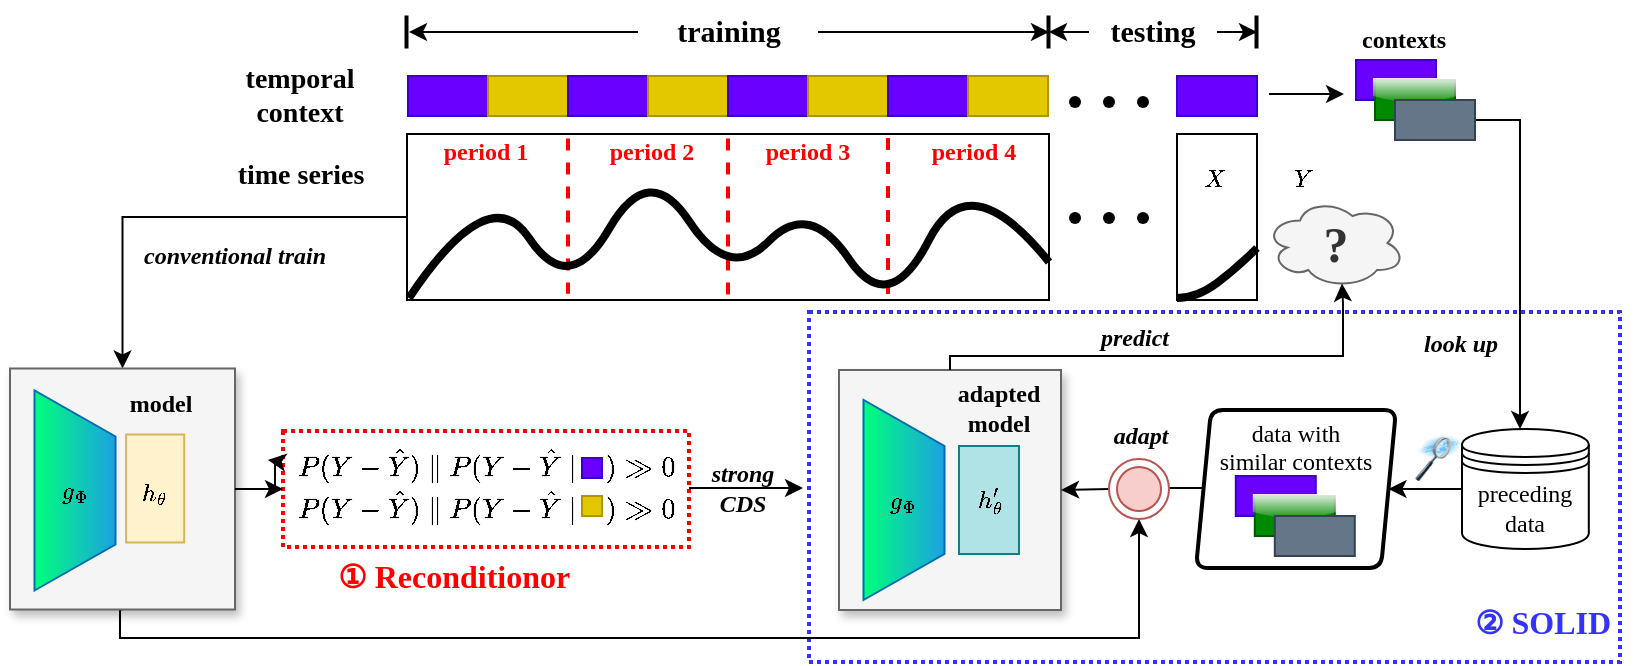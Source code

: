 <mxfile version="23.0.2" type="github">
  <diagram name="Page-1" id="RZW_M2-FfQeL8bfxa6uP">
    <mxGraphModel dx="-420" dy="267" grid="1" gridSize="10" guides="1" tooltips="1" connect="1" arrows="1" fold="1" page="1" pageScale="1" pageWidth="827" pageHeight="1169" math="1" shadow="0">
      <root>
        <mxCell id="0" />
        <mxCell id="1" parent="0" />
        <mxCell id="flcvSnggkEglXCQtLwnF-1" value="" style="rounded=0;whiteSpace=wrap;html=1;fontFamily=Georgia;fillColor=none;" vertex="1" parent="1">
          <mxGeometry x="1043.5" y="581" width="321" height="83" as="geometry" />
        </mxCell>
        <mxCell id="flcvSnggkEglXCQtLwnF-2" value="① Reconditionor" style="text;html=1;align=left;verticalAlign=middle;resizable=0;points=[];autosize=1;strokeColor=none;fillColor=none;fontFamily=Georgia;fontStyle=1;fontSize=16;fontColor=#FF0000;" vertex="1" parent="1">
          <mxGeometry x="1006.5" y="786.5" width="160" height="30" as="geometry" />
        </mxCell>
        <mxCell id="flcvSnggkEglXCQtLwnF-3" style="edgeStyle=orthogonalEdgeStyle;rounded=0;orthogonalLoop=1;jettySize=auto;html=1;" edge="1" parent="1" source="flcvSnggkEglXCQtLwnF-4">
          <mxGeometry relative="1" as="geometry">
            <mxPoint x="1241.5" y="758" as="targetPoint" />
          </mxGeometry>
        </mxCell>
        <mxCell id="flcvSnggkEglXCQtLwnF-4" value="" style="rounded=0;whiteSpace=wrap;html=1;dashed=1;fontFamily=Georgia;strokeColor=#FF0000;strokeWidth=2;dashPattern=1 1;" vertex="1" parent="1">
          <mxGeometry x="981.5" y="729.5" width="203" height="58" as="geometry" />
        </mxCell>
        <mxCell id="flcvSnggkEglXCQtLwnF-5" value="" style="rounded=0;whiteSpace=wrap;html=1;dashed=1;fontFamily=Georgia;strokeColor=#3333FF;strokeWidth=2;dashPattern=1 1;" vertex="1" parent="1">
          <mxGeometry x="1244.5" y="670" width="405.5" height="175" as="geometry" />
        </mxCell>
        <mxCell id="flcvSnggkEglXCQtLwnF-6" style="edgeStyle=orthogonalEdgeStyle;rounded=0;orthogonalLoop=1;jettySize=auto;html=1;entryX=0.5;entryY=1;entryDx=0;entryDy=0;exitX=0.5;exitY=1;exitDx=0;exitDy=0;" edge="1" parent="1" source="flcvSnggkEglXCQtLwnF-8" target="flcvSnggkEglXCQtLwnF-98">
          <mxGeometry relative="1" as="geometry">
            <Array as="points">
              <mxPoint x="900" y="819" />
              <mxPoint x="900" y="833" />
              <mxPoint x="1409" y="833" />
            </Array>
            <mxPoint x="1409.5" y="770.5" as="targetPoint" />
          </mxGeometry>
        </mxCell>
        <mxCell id="flcvSnggkEglXCQtLwnF-9" style="edgeStyle=orthogonalEdgeStyle;rounded=0;orthogonalLoop=1;jettySize=auto;html=1;" edge="1" parent="1" source="flcvSnggkEglXCQtLwnF-1" target="flcvSnggkEglXCQtLwnF-8">
          <mxGeometry relative="1" as="geometry" />
        </mxCell>
        <mxCell id="flcvSnggkEglXCQtLwnF-7" style="edgeStyle=orthogonalEdgeStyle;rounded=0;orthogonalLoop=1;jettySize=auto;html=1;entryX=0;entryY=0.5;entryDx=0;entryDy=0;" edge="1" parent="1" source="flcvSnggkEglXCQtLwnF-8">
          <mxGeometry relative="1" as="geometry">
            <mxPoint x="974" y="744" as="targetPoint" />
          </mxGeometry>
        </mxCell>
        <mxCell id="flcvSnggkEglXCQtLwnF-10" value="" style="rounded=0;whiteSpace=wrap;html=1;fontFamily=Georgia;" vertex="1" parent="1">
          <mxGeometry x="1428.5" y="581" width="40" height="83" as="geometry" />
        </mxCell>
        <mxCell id="flcvSnggkEglXCQtLwnF-11" value="" style="rounded=0;whiteSpace=wrap;html=1;fillColor=#6a00ff;strokeColor=#3700CC;fontFamily=Georgia;fontColor=#ffffff;shadow=0;glass=0;" vertex="1" parent="1">
          <mxGeometry x="1044" y="552" width="40" height="20" as="geometry" />
        </mxCell>
        <mxCell id="flcvSnggkEglXCQtLwnF-17" value="temporal context" style="text;html=1;strokeColor=none;fillColor=none;align=center;verticalAlign=middle;whiteSpace=wrap;rounded=0;fontFamily=Georgia;fontSize=14;fontStyle=1" vertex="1" parent="1">
          <mxGeometry x="960" y="547" width="60" height="30" as="geometry" />
        </mxCell>
        <mxCell id="flcvSnggkEglXCQtLwnF-18" value="" style="group;fontFamily=Georgia;shadow=0;" vertex="1" connectable="0" parent="1">
          <mxGeometry x="1367.5" y="555" width="60" height="20" as="geometry" />
        </mxCell>
        <mxCell id="flcvSnggkEglXCQtLwnF-19" value="" style="shape=waypoint;sketch=0;fillStyle=solid;size=6;pointerEvents=1;points=[];fillColor=none;resizable=0;rotatable=0;perimeter=centerPerimeter;snapToPoint=1;fontFamily=Georgia;shadow=0;" vertex="1" parent="flcvSnggkEglXCQtLwnF-18">
          <mxGeometry width="20" height="20" as="geometry" />
        </mxCell>
        <mxCell id="flcvSnggkEglXCQtLwnF-20" value="" style="shape=waypoint;sketch=0;fillStyle=solid;size=6;pointerEvents=1;points=[];fillColor=none;resizable=0;rotatable=0;perimeter=centerPerimeter;snapToPoint=1;fontFamily=Georgia;shadow=0;" vertex="1" parent="flcvSnggkEglXCQtLwnF-18">
          <mxGeometry x="17" width="20" height="20" as="geometry" />
        </mxCell>
        <mxCell id="flcvSnggkEglXCQtLwnF-21" value="" style="shape=waypoint;sketch=0;fillStyle=solid;size=6;pointerEvents=1;points=[];fillColor=none;resizable=0;rotatable=0;perimeter=centerPerimeter;snapToPoint=1;fontFamily=Georgia;shadow=0;" vertex="1" parent="flcvSnggkEglXCQtLwnF-18">
          <mxGeometry x="34" width="20" height="20" as="geometry" />
        </mxCell>
        <mxCell id="flcvSnggkEglXCQtLwnF-23" value="" style="rounded=0;whiteSpace=wrap;html=1;fillColor=#e3c800;strokeColor=#B09500;fontFamily=Georgia;fontColor=#000000;shadow=0;glass=0;" vertex="1" parent="1">
          <mxGeometry x="1084" y="552" width="40" height="20" as="geometry" />
        </mxCell>
        <mxCell id="flcvSnggkEglXCQtLwnF-24" value="" style="rounded=0;whiteSpace=wrap;html=1;fillColor=#6a00ff;strokeColor=#3700CC;fontFamily=Georgia;fontColor=#ffffff;shadow=0;glass=0;" vertex="1" parent="1">
          <mxGeometry x="1124" y="552" width="40" height="20" as="geometry" />
        </mxCell>
        <mxCell id="flcvSnggkEglXCQtLwnF-25" value="" style="rounded=0;whiteSpace=wrap;html=1;fillColor=#e3c800;strokeColor=#B09500;fontFamily=Georgia;fontColor=#000000;shadow=0;glass=0;" vertex="1" parent="1">
          <mxGeometry x="1164" y="552" width="40" height="20" as="geometry" />
        </mxCell>
        <mxCell id="flcvSnggkEglXCQtLwnF-26" value="" style="rounded=0;whiteSpace=wrap;html=1;fillColor=#6a00ff;strokeColor=#3700CC;fontFamily=Georgia;fontColor=#ffffff;shadow=0;glass=0;" vertex="1" parent="1">
          <mxGeometry x="1204" y="552" width="40" height="20" as="geometry" />
        </mxCell>
        <mxCell id="flcvSnggkEglXCQtLwnF-27" value="" style="rounded=0;whiteSpace=wrap;html=1;fillColor=#e3c800;strokeColor=#B09500;fontFamily=Georgia;fontColor=#000000;shadow=0;glass=0;" vertex="1" parent="1">
          <mxGeometry x="1244" y="552" width="40" height="20" as="geometry" />
        </mxCell>
        <mxCell id="flcvSnggkEglXCQtLwnF-28" value="" style="rounded=0;whiteSpace=wrap;html=1;fillColor=#6a00ff;strokeColor=#3700CC;fontFamily=Georgia;fontColor=#ffffff;shadow=0;glass=0;" vertex="1" parent="1">
          <mxGeometry x="1284" y="552" width="40" height="20" as="geometry" />
        </mxCell>
        <mxCell id="flcvSnggkEglXCQtLwnF-29" value="" style="rounded=0;whiteSpace=wrap;html=1;fillColor=#e3c800;strokeColor=#B09500;fontFamily=Georgia;fontColor=#000000;shadow=0;glass=0;" vertex="1" parent="1">
          <mxGeometry x="1324" y="552" width="40" height="20" as="geometry" />
        </mxCell>
        <mxCell id="flcvSnggkEglXCQtLwnF-32" value="" style="rounded=0;whiteSpace=wrap;html=1;fillColor=#6a00ff;strokeColor=#3700CC;fontFamily=Georgia;fontColor=#ffffff;shadow=0;glass=0;" vertex="1" parent="1">
          <mxGeometry x="1428.5" y="552" width="40" height="20" as="geometry" />
        </mxCell>
        <mxCell id="flcvSnggkEglXCQtLwnF-34" value="" style="curved=1;endArrow=none;html=1;rounded=0;endFill=0;fontFamily=Georgia;strokeWidth=4;" edge="1" parent="1">
          <mxGeometry width="50" height="50" relative="1" as="geometry">
            <mxPoint x="1428.5" y="663" as="sourcePoint" />
            <mxPoint x="1468.5" y="638" as="targetPoint" />
            <Array as="points">
              <mxPoint x="1438.5" y="663" />
              <mxPoint x="1458.5" y="648" />
            </Array>
          </mxGeometry>
        </mxCell>
        <mxCell id="flcvSnggkEglXCQtLwnF-35" value="" style="group;fontFamily=Georgia;" vertex="1" connectable="0" parent="1">
          <mxGeometry x="878" y="731.5" width="92.001" height="87.25" as="geometry" />
        </mxCell>
        <mxCell id="flcvSnggkEglXCQtLwnF-8" value="" style="rounded=0;whiteSpace=wrap;html=1;fillColor=#f5f5f5;fontColor=#333333;strokeColor=#666666;fontFamily=Georgia;shadow=1;" vertex="1" parent="flcvSnggkEglXCQtLwnF-35">
          <mxGeometry x="-33" y="-33.25" width="112.5" height="120.5" as="geometry" />
        </mxCell>
        <mxCell id="flcvSnggkEglXCQtLwnF-36" value="" style="verticalLabelPosition=bottom;verticalAlign=top;html=1;shape=mxgraph.basic.rect;fillColor2=none;strokeWidth=1;size=20;indent=5;fillColor=#fff2cc;strokeColor=#d6b656;fontFamily=Georgia;" vertex="1" parent="flcvSnggkEglXCQtLwnF-35">
          <mxGeometry x="25.053" y="-0.25" width="29.053" height="54" as="geometry" />
        </mxCell>
        <mxCell id="flcvSnggkEglXCQtLwnF-38" value="" style="group;fontFamily=Georgia;" vertex="1" connectable="0" parent="flcvSnggkEglXCQtLwnF-35">
          <mxGeometry x="-30.5" y="-22.25" width="122.501" height="100" as="geometry" />
        </mxCell>
        <mxCell id="flcvSnggkEglXCQtLwnF-39" value="" style="verticalLabelPosition=middle;verticalAlign=middle;html=1;shape=trapezoid;perimeter=trapezoidPerimeter;whiteSpace=wrap;size=0.23;arcSize=10;flipV=1;labelPosition=center;align=center;rotation=-90;fillColor=#1ba1e2;fontColor=#ffffff;strokeColor=#006EAF;shadow=0;gradientColor=#00ff7b;fontFamily=Georgia;" vertex="1" parent="flcvSnggkEglXCQtLwnF-38">
          <mxGeometry x="-20" y="29.75" width="100" height="40.5" as="geometry" />
        </mxCell>
        <mxCell id="flcvSnggkEglXCQtLwnF-40" value="$$g_\Phi$$" style="text;html=1;strokeColor=none;fillColor=none;align=center;verticalAlign=middle;whiteSpace=wrap;rounded=0;fontFamily=Georgia;" vertex="1" parent="flcvSnggkEglXCQtLwnF-38">
          <mxGeometry y="35" width="60" height="30" as="geometry" />
        </mxCell>
        <mxCell id="flcvSnggkEglXCQtLwnF-37" value="$$h_\theta$$" style="text;html=1;align=center;verticalAlign=middle;resizable=0;points=[];autosize=1;strokeColor=none;fillColor=none;fontFamily=Georgia;" vertex="1" parent="flcvSnggkEglXCQtLwnF-38">
          <mxGeometry x="19.501" y="36" width="100" height="30" as="geometry" />
        </mxCell>
        <mxCell id="flcvSnggkEglXCQtLwnF-45" value="&lt;b&gt;model&lt;/b&gt;" style="text;html=1;align=center;verticalAlign=middle;resizable=0;points=[];autosize=1;strokeColor=none;fillColor=none;fontFamily=Georgia;" vertex="1" parent="flcvSnggkEglXCQtLwnF-35">
          <mxGeometry x="12" y="-30.75" width="60" height="30" as="geometry" />
        </mxCell>
        <mxCell id="flcvSnggkEglXCQtLwnF-41" value="?" style="ellipse;shape=cloud;whiteSpace=wrap;html=1;fillColor=#f5f5f5;fontColor=#333333;strokeColor=#666666;fontFamily=Georgia;fontStyle=1;fontSize=25;" vertex="1" parent="1">
          <mxGeometry x="1472.5" y="613" width="70" height="45" as="geometry" />
        </mxCell>
        <mxCell id="flcvSnggkEglXCQtLwnF-42" value="$$X$$" style="text;html=1;strokeColor=none;fillColor=none;align=center;verticalAlign=middle;whiteSpace=wrap;rounded=0;fontFamily=Georgia;" vertex="1" parent="1">
          <mxGeometry x="1416.5" y="588" width="60" height="30" as="geometry" />
        </mxCell>
        <mxCell id="flcvSnggkEglXCQtLwnF-43" value="$$Y$$" style="text;html=1;strokeColor=none;fillColor=none;align=center;verticalAlign=middle;whiteSpace=wrap;rounded=0;fontFamily=Georgia;" vertex="1" parent="1">
          <mxGeometry x="1461.5" y="588" width="60" height="30" as="geometry" />
        </mxCell>
        <mxCell id="flcvSnggkEglXCQtLwnF-44" value="&lt;b&gt;conventional train&lt;/b&gt;" style="text;html=1;align=left;verticalAlign=middle;resizable=0;points=[];autosize=1;strokeColor=none;fillColor=none;fontFamily=Georgia;fontStyle=2" vertex="1" parent="1">
          <mxGeometry x="910" y="627.37" width="140" height="30" as="geometry" />
        </mxCell>
        <mxCell id="flcvSnggkEglXCQtLwnF-46" value="" style="rounded=0;whiteSpace=wrap;html=1;fillColor=#6a00ff;strokeColor=#3700CC;fontFamily=Georgia;fontColor=#ffffff;shadow=0;glass=0;" vertex="1" parent="1">
          <mxGeometry x="1518" y="544" width="40" height="20" as="geometry" />
        </mxCell>
        <mxCell id="flcvSnggkEglXCQtLwnF-47" value="" style="rounded=0;whiteSpace=wrap;html=1;fillColor=#008a00;strokeColor=#005700;glass=1;shadow=0;fontColor=#ffffff;fontFamily=Georgia;" vertex="1" parent="1">
          <mxGeometry x="1527.5" y="554" width="40" height="20" as="geometry" />
        </mxCell>
        <mxCell id="flcvSnggkEglXCQtLwnF-48" value="&lt;b&gt;look up&lt;/b&gt;" style="text;html=1;align=center;verticalAlign=middle;resizable=0;points=[];autosize=1;strokeColor=none;fillColor=none;fontFamily=Georgia;fontStyle=2" vertex="1" parent="1">
          <mxGeometry x="1537.5" y="673" width="64" height="26" as="geometry" />
        </mxCell>
        <mxCell id="flcvSnggkEglXCQtLwnF-49" style="edgeStyle=orthogonalEdgeStyle;rounded=0;orthogonalLoop=1;jettySize=auto;html=1;fontFamily=Georgia;" edge="1" parent="1" source="flcvSnggkEglXCQtLwnF-50" target="flcvSnggkEglXCQtLwnF-52">
          <mxGeometry relative="1" as="geometry" />
        </mxCell>
        <mxCell id="flcvSnggkEglXCQtLwnF-50" value="preceding data" style="shape=datastore;whiteSpace=wrap;html=1;fontFamily=Georgia;" vertex="1" parent="1">
          <mxGeometry x="1571" y="728.5" width="63.4" height="60" as="geometry" />
        </mxCell>
        <mxCell id="flcvSnggkEglXCQtLwnF-51" style="edgeStyle=orthogonalEdgeStyle;rounded=0;orthogonalLoop=1;jettySize=auto;html=1;endArrow=none;endFill=0;" edge="1" parent="1" source="flcvSnggkEglXCQtLwnF-52">
          <mxGeometry relative="1" as="geometry">
            <mxPoint x="1424.5" y="758" as="targetPoint" />
            <Array as="points">
              <mxPoint x="1427.5" y="759" />
            </Array>
          </mxGeometry>
        </mxCell>
        <mxCell id="flcvSnggkEglXCQtLwnF-52" value="data with&lt;br&gt;similar contexts&lt;br&gt;&lt;br&gt;&lt;br&gt;&lt;br&gt;" style="shape=parallelogram;html=1;strokeWidth=2;perimeter=parallelogramPerimeter;whiteSpace=wrap;rounded=1;arcSize=12;size=0.075;fontFamily=Georgia;" vertex="1" parent="1">
          <mxGeometry x="1438" y="719" width="100" height="79" as="geometry" />
        </mxCell>
        <mxCell id="flcvSnggkEglXCQtLwnF-53" value="" style="image;html=1;image=img/lib/clip_art/computers/Data_Filtering_128x128.png;fontFamily=Georgia;" vertex="1" parent="1">
          <mxGeometry x="1539.5" y="731.5" width="40" height="23" as="geometry" />
        </mxCell>
        <mxCell id="flcvSnggkEglXCQtLwnF-54" style="edgeStyle=orthogonalEdgeStyle;rounded=0;orthogonalLoop=1;jettySize=auto;html=1;fontFamily=Georgia;" edge="1" parent="1">
          <mxGeometry relative="1" as="geometry">
            <mxPoint x="1512" y="561" as="targetPoint" />
            <mxPoint x="1474.5" y="561.029" as="sourcePoint" />
          </mxGeometry>
        </mxCell>
        <mxCell id="flcvSnggkEglXCQtLwnF-56" style="edgeStyle=orthogonalEdgeStyle;rounded=0;orthogonalLoop=1;jettySize=auto;html=1;exitX=1;exitY=0.5;exitDx=0;exitDy=0;" edge="1" parent="1" source="flcvSnggkEglXCQtLwnF-57" target="flcvSnggkEglXCQtLwnF-50">
          <mxGeometry relative="1" as="geometry">
            <Array as="points">
              <mxPoint x="1600" y="574" />
            </Array>
          </mxGeometry>
        </mxCell>
        <mxCell id="flcvSnggkEglXCQtLwnF-57" value="" style="rounded=0;whiteSpace=wrap;html=1;fillColor=#647687;fontColor=#ffffff;strokeColor=#314354;shadow=0;fontFamily=Georgia;" vertex="1" parent="1">
          <mxGeometry x="1537.5" y="564" width="40" height="20" as="geometry" />
        </mxCell>
        <mxCell id="flcvSnggkEglXCQtLwnF-58" value="" style="rounded=0;whiteSpace=wrap;html=1;fillColor=#f5f5f5;fontColor=#333333;strokeColor=#666666;fontFamily=Georgia;shadow=1;" vertex="1" parent="1">
          <mxGeometry x="1259.5" y="699" width="111" height="120" as="geometry" />
        </mxCell>
        <mxCell id="flcvSnggkEglXCQtLwnF-59" value="" style="group;fontFamily=Georgia;" vertex="1" connectable="0" parent="1">
          <mxGeometry x="1289.5" y="737" width="95" height="54" as="geometry" />
        </mxCell>
        <mxCell id="flcvSnggkEglXCQtLwnF-60" value="" style="verticalLabelPosition=bottom;verticalAlign=top;html=1;shape=mxgraph.basic.rect;fillColor2=none;strokeWidth=1;size=20;indent=5;fillColor=#b0e3e6;strokeColor=#0e8088;fontFamily=Georgia;" vertex="1" parent="flcvSnggkEglXCQtLwnF-59">
          <mxGeometry x="30" width="30" height="54" as="geometry" />
        </mxCell>
        <mxCell id="flcvSnggkEglXCQtLwnF-61" value="$$h_\theta&#39;$$" style="text;html=1;align=center;verticalAlign=middle;resizable=0;points=[];autosize=1;strokeColor=none;fillColor=none;fontFamily=Georgia;" vertex="1" parent="flcvSnggkEglXCQtLwnF-59">
          <mxGeometry x="-3" y="14" width="97" height="26" as="geometry" />
        </mxCell>
        <mxCell id="flcvSnggkEglXCQtLwnF-62" value="" style="group;fontFamily=Georgia;" vertex="1" connectable="0" parent="1">
          <mxGeometry x="1262" y="714" width="60" height="100" as="geometry" />
        </mxCell>
        <mxCell id="flcvSnggkEglXCQtLwnF-63" value="" style="verticalLabelPosition=middle;verticalAlign=middle;html=1;shape=trapezoid;perimeter=trapezoidPerimeter;whiteSpace=wrap;size=0.23;arcSize=10;flipV=1;labelPosition=center;align=center;rotation=-90;fillColor=#1ba1e2;fontColor=#ffffff;strokeColor=#006EAF;shadow=0;gradientColor=#00ff7b;fontFamily=Georgia;" vertex="1" parent="flcvSnggkEglXCQtLwnF-62">
          <mxGeometry x="-20" y="29.75" width="100" height="40.5" as="geometry" />
        </mxCell>
        <mxCell id="flcvSnggkEglXCQtLwnF-64" value="$$g_\Phi$$" style="text;html=1;strokeColor=none;fillColor=none;align=center;verticalAlign=middle;whiteSpace=wrap;rounded=0;fontFamily=Georgia;" vertex="1" parent="flcvSnggkEglXCQtLwnF-62">
          <mxGeometry y="35" width="60" height="30" as="geometry" />
        </mxCell>
        <mxCell id="flcvSnggkEglXCQtLwnF-65" value="&lt;b&gt;adapted&lt;br&gt;model&lt;/b&gt;" style="text;html=1;align=center;verticalAlign=middle;resizable=0;points=[];autosize=1;strokeColor=none;fillColor=none;fontFamily=Georgia;" vertex="1" parent="1">
          <mxGeometry x="1304.5" y="697.5" width="68" height="41" as="geometry" />
        </mxCell>
        <mxCell id="flcvSnggkEglXCQtLwnF-66" value="&lt;b&gt;adapt&lt;/b&gt;" style="text;html=1;align=center;verticalAlign=middle;resizable=0;points=[];autosize=1;strokeColor=none;fillColor=none;fontFamily=Georgia;fontStyle=2" vertex="1" parent="1">
          <mxGeometry x="1382" y="719" width="55" height="26" as="geometry" />
        </mxCell>
        <mxCell id="flcvSnggkEglXCQtLwnF-67" value="② SOLID" style="text;html=1;align=center;verticalAlign=middle;resizable=0;points=[];autosize=1;strokeColor=none;fillColor=none;fontFamily=Georgia;fontStyle=1;fontSize=16;fontColor=#3333FF;" vertex="1" parent="1">
          <mxGeometry x="1561.4" y="809.5" width="100" height="30" as="geometry" />
        </mxCell>
        <mxCell id="flcvSnggkEglXCQtLwnF-68" value="&lt;b&gt;predict&lt;/b&gt;" style="text;html=1;align=center;verticalAlign=middle;resizable=0;points=[];autosize=1;strokeColor=none;fillColor=none;fontFamily=Georgia;fontStyle=2" vertex="1" parent="1">
          <mxGeometry x="1375" y="670" width="63" height="26" as="geometry" />
        </mxCell>
        <mxCell id="flcvSnggkEglXCQtLwnF-70" value="contexts" style="text;html=1;strokeColor=none;fillColor=none;align=center;verticalAlign=middle;whiteSpace=wrap;rounded=0;fontFamily=Georgia;fontSize=12;fontStyle=1" vertex="1" parent="1">
          <mxGeometry x="1511.5" y="519" width="60" height="30" as="geometry" />
        </mxCell>
        <mxCell id="flcvSnggkEglXCQtLwnF-71" value="$$P(Y-\hat Y)\ \|\ P(Y-\hat Y\mid\quad)\gg 0$$" style="text;html=1;align=center;verticalAlign=middle;resizable=0;points=[];autosize=1;strokeColor=none;fillColor=none;" vertex="1" parent="1">
          <mxGeometry x="948" y="731" width="270" height="30" as="geometry" />
        </mxCell>
        <mxCell id="flcvSnggkEglXCQtLwnF-107" value="" style="endArrow=classic;html=1;rounded=0;exitX=1;exitY=0.5;exitDx=0;exitDy=0;entryX=0;entryY=0.5;entryDx=0;entryDy=0;" edge="1" parent="1" source="flcvSnggkEglXCQtLwnF-8" target="flcvSnggkEglXCQtLwnF-4">
          <mxGeometry width="50" height="50" relative="1" as="geometry">
            <mxPoint x="1030" y="824" as="sourcePoint" />
            <mxPoint x="1080" y="774" as="targetPoint" />
          </mxGeometry>
        </mxCell>
        <mxCell id="flcvSnggkEglXCQtLwnF-72" value="" style="rounded=0;whiteSpace=wrap;html=1;fillColor=#6a00ff;strokeColor=#3700CC;fontFamily=Georgia;fontColor=#ffffff;shadow=0;glass=0;" vertex="1" parent="1">
          <mxGeometry x="1131" y="743" width="10" height="10" as="geometry" />
        </mxCell>
        <mxCell id="flcvSnggkEglXCQtLwnF-73" value="$$P(Y-\hat Y)\ \|\ P(Y-\hat Y\mid\quad)\gg 0$$" style="text;html=1;align=center;verticalAlign=middle;resizable=0;points=[];autosize=1;strokeColor=none;fillColor=none;fontSize=12;" vertex="1" parent="1">
          <mxGeometry x="948" y="752" width="270" height="30" as="geometry" />
        </mxCell>
        <mxCell id="flcvSnggkEglXCQtLwnF-74" value="" style="rounded=0;whiteSpace=wrap;html=1;fillColor=#6a00ff;strokeColor=#3700CC;fontFamily=Georgia;fontColor=#ffffff;shadow=0;glass=0;" vertex="1" parent="1">
          <mxGeometry x="1457.9" y="752" width="40" height="20" as="geometry" />
        </mxCell>
        <mxCell id="flcvSnggkEglXCQtLwnF-75" value="" style="rounded=0;whiteSpace=wrap;html=1;fillColor=#008a00;strokeColor=#005700;glass=1;shadow=0;fontColor=#ffffff;fontFamily=Georgia;" vertex="1" parent="1">
          <mxGeometry x="1467.4" y="762" width="40" height="20" as="geometry" />
        </mxCell>
        <mxCell id="flcvSnggkEglXCQtLwnF-76" value="" style="rounded=0;whiteSpace=wrap;html=1;fillColor=#647687;fontColor=#ffffff;strokeColor=#314354;shadow=0;fontFamily=Georgia;" vertex="1" parent="1">
          <mxGeometry x="1477.4" y="772" width="40" height="20" as="geometry" />
        </mxCell>
        <mxCell id="flcvSnggkEglXCQtLwnF-77" style="edgeStyle=orthogonalEdgeStyle;rounded=0;orthogonalLoop=1;jettySize=auto;html=1;entryX=0.55;entryY=0.95;entryDx=0;entryDy=0;entryPerimeter=0;" edge="1" parent="1" source="flcvSnggkEglXCQtLwnF-58" target="flcvSnggkEglXCQtLwnF-41">
          <mxGeometry relative="1" as="geometry">
            <Array as="points">
              <mxPoint x="1511.5" y="692" />
              <mxPoint x="1511.5" y="666" />
              <mxPoint x="1511.5" y="666" />
            </Array>
          </mxGeometry>
        </mxCell>
        <mxCell id="flcvSnggkEglXCQtLwnF-78" value="time series" style="text;html=1;strokeColor=none;fillColor=none;align=center;verticalAlign=middle;whiteSpace=wrap;rounded=0;fontFamily=Georgia;fontSize=14;fontStyle=1" vertex="1" parent="1">
          <mxGeometry x="918.5" y="587.37" width="143" height="30" as="geometry" />
        </mxCell>
        <mxCell id="flcvSnggkEglXCQtLwnF-79" value="" style="rounded=0;whiteSpace=wrap;html=1;fillColor=#e3c800;strokeColor=#B09500;fontFamily=Georgia;fontColor=#000000;shadow=0;glass=0;" vertex="1" parent="1">
          <mxGeometry x="1131" y="762" width="10" height="10" as="geometry" />
        </mxCell>
        <mxCell id="flcvSnggkEglXCQtLwnF-80" style="edgeStyle=orthogonalEdgeStyle;rounded=0;orthogonalLoop=1;jettySize=auto;html=1;" edge="1" parent="1">
          <mxGeometry relative="1" as="geometry">
            <mxPoint x="1044.5" y="530" as="targetPoint" />
            <mxPoint x="1159" y="530" as="sourcePoint" />
          </mxGeometry>
        </mxCell>
        <mxCell id="flcvSnggkEglXCQtLwnF-81" style="edgeStyle=orthogonalEdgeStyle;rounded=0;orthogonalLoop=1;jettySize=auto;html=1;" edge="1" parent="1">
          <mxGeometry relative="1" as="geometry">
            <mxPoint x="1364.5" y="530" as="targetPoint" />
            <mxPoint x="1249" y="530" as="sourcePoint" />
          </mxGeometry>
        </mxCell>
        <mxCell id="flcvSnggkEglXCQtLwnF-82" value="training" style="text;html=1;align=center;verticalAlign=middle;resizable=0;points=[];autosize=1;strokeColor=none;fillColor=none;fontFamily=Georgia;fontStyle=1;fontSize=15;" vertex="1" parent="1">
          <mxGeometry x="1159" y="514" width="90" height="30" as="geometry" />
        </mxCell>
        <mxCell id="flcvSnggkEglXCQtLwnF-83" value="" style="line;strokeWidth=2;html=1;perimeter=backbonePerimeter;points=[];outlineConnect=0;dashed=1;strokeColor=#ff0000;rotation=90;" vertex="1" parent="1">
          <mxGeometry x="1085.22" y="617.04" width="77.56" height="10" as="geometry" />
        </mxCell>
        <mxCell id="flcvSnggkEglXCQtLwnF-84" value="" style="line;strokeWidth=2;html=1;perimeter=backbonePerimeter;points=[];outlineConnect=0;dashed=1;strokeColor=#ff0000;rotation=90;" vertex="1" parent="1">
          <mxGeometry x="1164.88" y="617.37" width="78.25" height="10" as="geometry" />
        </mxCell>
        <mxCell id="flcvSnggkEglXCQtLwnF-85" value="" style="line;strokeWidth=2;html=1;perimeter=backbonePerimeter;points=[];outlineConnect=0;dashed=1;strokeColor=#ff0000;rotation=90;" vertex="1" parent="1">
          <mxGeometry x="1244.88" y="617.12" width="78.25" height="10" as="geometry" />
        </mxCell>
        <mxCell id="flcvSnggkEglXCQtLwnF-86" value="period 1" style="text;html=1;strokeColor=none;fillColor=none;align=center;verticalAlign=middle;whiteSpace=wrap;rounded=0;fontFamily=Times New Roman;fontSize=12;fontStyle=1;fontColor=#FF0000;" vertex="1" parent="1">
          <mxGeometry x="1028" y="575" width="110" height="30" as="geometry" />
        </mxCell>
        <mxCell id="flcvSnggkEglXCQtLwnF-87" value="period 2" style="text;html=1;strokeColor=none;fillColor=none;align=center;verticalAlign=middle;whiteSpace=wrap;rounded=0;fontFamily=Times New Roman;fontSize=12;fontStyle=1;fontColor=#FF0000;" vertex="1" parent="1">
          <mxGeometry x="1111" y="575" width="110" height="30" as="geometry" />
        </mxCell>
        <mxCell id="flcvSnggkEglXCQtLwnF-88" value="period 3" style="text;html=1;strokeColor=none;fillColor=none;align=center;verticalAlign=middle;whiteSpace=wrap;rounded=0;fontFamily=Times New Roman;fontSize=12;fontStyle=1;fontColor=#FF0000;" vertex="1" parent="1">
          <mxGeometry x="1188.5" y="575" width="110" height="30" as="geometry" />
        </mxCell>
        <mxCell id="flcvSnggkEglXCQtLwnF-89" value="period 4" style="text;html=1;strokeColor=none;fillColor=none;align=center;verticalAlign=middle;whiteSpace=wrap;rounded=0;fontFamily=Times New Roman;fontSize=12;fontStyle=1;fontColor=#FF0000;" vertex="1" parent="1">
          <mxGeometry x="1272" y="575" width="110" height="30" as="geometry" />
        </mxCell>
        <mxCell id="flcvSnggkEglXCQtLwnF-90" style="edgeStyle=orthogonalEdgeStyle;rounded=0;orthogonalLoop=1;jettySize=auto;html=1;" edge="1" parent="1">
          <mxGeometry relative="1" as="geometry">
            <mxPoint x="1364.5" y="530" as="targetPoint" />
            <mxPoint x="1384.5" y="530" as="sourcePoint" />
          </mxGeometry>
        </mxCell>
        <mxCell id="flcvSnggkEglXCQtLwnF-91" style="edgeStyle=orthogonalEdgeStyle;rounded=0;orthogonalLoop=1;jettySize=auto;html=1;" edge="1" parent="1">
          <mxGeometry relative="1" as="geometry">
            <mxPoint x="1468.5" y="530" as="targetPoint" />
            <mxPoint x="1448.5" y="530" as="sourcePoint" />
          </mxGeometry>
        </mxCell>
        <mxCell id="flcvSnggkEglXCQtLwnF-92" value="testing" style="text;html=1;align=center;verticalAlign=middle;resizable=0;points=[];autosize=1;strokeColor=none;fillColor=none;fontFamily=Georgia;fontStyle=1;fontSize=15;" vertex="1" parent="1">
          <mxGeometry x="1376" y="514" width="80" height="30" as="geometry" />
        </mxCell>
        <mxCell id="flcvSnggkEglXCQtLwnF-93" value="" style="line;strokeWidth=2;html=1;rotation=-90;" vertex="1" parent="1">
          <mxGeometry x="1035" y="525" width="16.5" height="10" as="geometry" />
        </mxCell>
        <mxCell id="flcvSnggkEglXCQtLwnF-94" value="" style="line;strokeWidth=2;html=1;rotation=-90;" vertex="1" parent="1">
          <mxGeometry x="1356" y="525" width="16.5" height="10" as="geometry" />
        </mxCell>
        <mxCell id="flcvSnggkEglXCQtLwnF-95" value="" style="line;strokeWidth=2;html=1;rotation=-90;" vertex="1" parent="1">
          <mxGeometry x="1460" y="525" width="16.5" height="10" as="geometry" />
        </mxCell>
        <mxCell id="flcvSnggkEglXCQtLwnF-96" value="" style="curved=1;endArrow=none;html=1;rounded=0;endFill=0;fontFamily=Georgia;strokeWidth=4;" edge="1" parent="1">
          <mxGeometry width="50" height="50" relative="1" as="geometry">
            <mxPoint x="1044.5" y="663" as="sourcePoint" />
            <mxPoint x="1364.5" y="645" as="targetPoint" />
            <Array as="points">
              <mxPoint x="1044.5" y="663" />
              <mxPoint x="1084.5" y="603" />
              <mxPoint x="1124.5" y="663" />
              <mxPoint x="1164.5" y="594" />
              <mxPoint x="1204.5" y="655" />
              <mxPoint x="1244.5" y="614" />
              <mxPoint x="1284.5" y="673" />
              <mxPoint x="1324.5" y="595" />
            </Array>
          </mxGeometry>
        </mxCell>
        <mxCell id="flcvSnggkEglXCQtLwnF-97" value="" style="endArrow=classic;html=1;rounded=0;entryX=1;entryY=0.5;entryDx=0;entryDy=0;exitX=0;exitY=0.5;exitDx=0;exitDy=0;" edge="1" parent="1" source="flcvSnggkEglXCQtLwnF-98" target="flcvSnggkEglXCQtLwnF-58">
          <mxGeometry width="50" height="50" relative="1" as="geometry">
            <mxPoint x="1384.5" y="778" as="sourcePoint" />
            <mxPoint x="1434.5" y="728" as="targetPoint" />
          </mxGeometry>
        </mxCell>
        <mxCell id="flcvSnggkEglXCQtLwnF-98" value="" style="ellipse;html=1;shape=endState;fillColor=#f8cecc;strokeColor=#b85450;" vertex="1" parent="1">
          <mxGeometry x="1394.5" y="743.5" width="30" height="30" as="geometry" />
        </mxCell>
        <mxCell id="flcvSnggkEglXCQtLwnF-99" value="" style="shape=waypoint;sketch=0;fillStyle=solid;size=6;pointerEvents=1;points=[];fillColor=none;resizable=0;rotatable=0;perimeter=centerPerimeter;snapToPoint=1;fontFamily=Georgia;" vertex="1" parent="1">
          <mxGeometry x="1367.5" y="613" width="20" height="20" as="geometry" />
        </mxCell>
        <mxCell id="flcvSnggkEglXCQtLwnF-100" value="" style="shape=waypoint;sketch=0;fillStyle=solid;size=6;pointerEvents=1;points=[];fillColor=none;resizable=0;rotatable=0;perimeter=centerPerimeter;snapToPoint=1;fontFamily=Georgia;" vertex="1" parent="1">
          <mxGeometry x="1384.5" y="613" width="20" height="20" as="geometry" />
        </mxCell>
        <mxCell id="flcvSnggkEglXCQtLwnF-101" value="" style="shape=waypoint;sketch=0;fillStyle=solid;size=6;pointerEvents=1;points=[];fillColor=none;resizable=0;rotatable=0;perimeter=centerPerimeter;snapToPoint=1;fontFamily=Georgia;" vertex="1" parent="1">
          <mxGeometry x="1401.5" y="613" width="20" height="20" as="geometry" />
        </mxCell>
        <mxCell id="flcvSnggkEglXCQtLwnF-69" value="&lt;b&gt;strong&lt;br&gt;CDS&lt;/b&gt;" style="text;html=1;align=center;verticalAlign=middle;resizable=0;points=[];autosize=1;strokeColor=none;fillColor=none;fontStyle=2;fontFamily=Georgia;" vertex="1" parent="1">
          <mxGeometry x="1181" y="737.5" width="60" height="40" as="geometry" />
        </mxCell>
      </root>
    </mxGraphModel>
  </diagram>
</mxfile>
